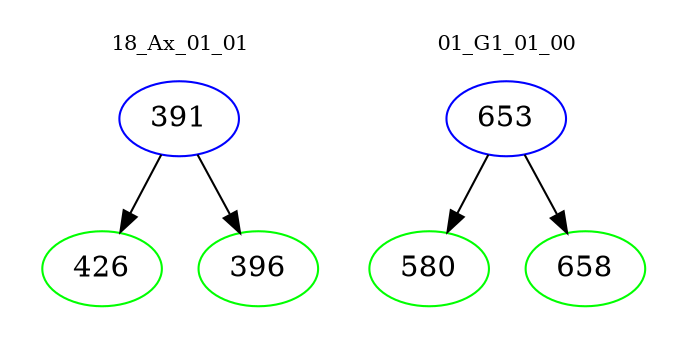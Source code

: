 digraph{
subgraph cluster_0 {
color = white
label = "18_Ax_01_01";
fontsize=10;
T0_391 [label="391", color="blue"]
T0_391 -> T0_426 [color="black"]
T0_426 [label="426", color="green"]
T0_391 -> T0_396 [color="black"]
T0_396 [label="396", color="green"]
}
subgraph cluster_1 {
color = white
label = "01_G1_01_00";
fontsize=10;
T1_653 [label="653", color="blue"]
T1_653 -> T1_580 [color="black"]
T1_580 [label="580", color="green"]
T1_653 -> T1_658 [color="black"]
T1_658 [label="658", color="green"]
}
}

